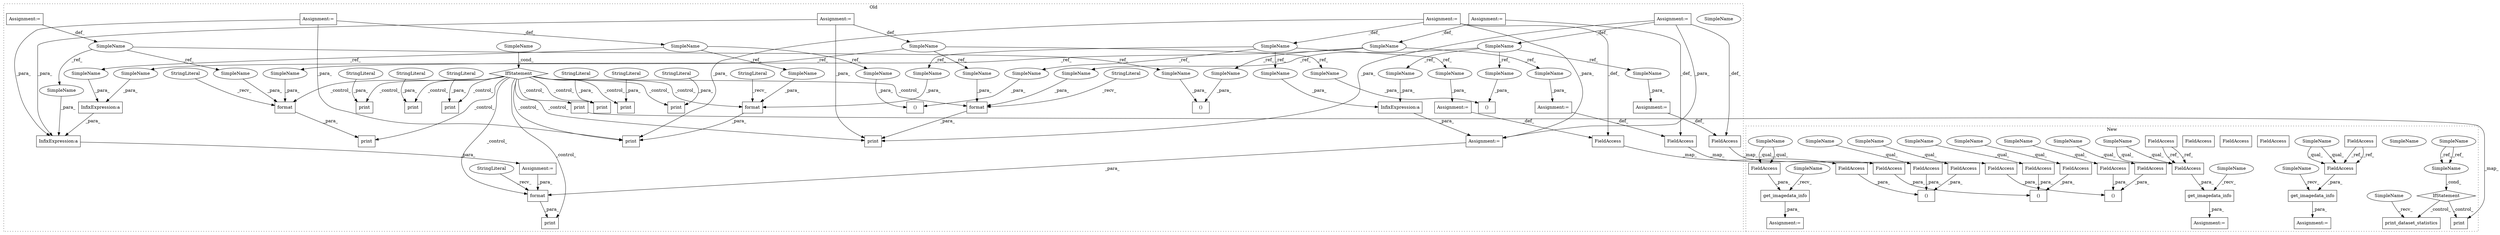 digraph G {
subgraph cluster0 {
1 [label="()" a="106" s="1210" l="59" shape="box"];
4 [label="SimpleName" a="42" s="452" l="14" shape="ellipse"];
5 [label="format" a="32" s="1918,1954" l="7,1" shape="box"];
8 [label="print" a="32" s="1585,1613" l="6,1" shape="box"];
9 [label="InfixExpression:a" a="27" s="1465" l="3" shape="box"];
10 [label="format" a="32" s="1837,1873" l="7,1" shape="box"];
11 [label="SimpleName" a="42" s="550" l="14" shape="ellipse"];
12 [label="format" a="32" s="2133,2169" l="7,1" shape="box"];
13 [label="SimpleName" a="42" s="643" l="14" shape="ellipse"];
14 [label="()" a="106" s="1100" l="59" shape="box"];
15 [label="SimpleName" a="42" s="1568" l="7" shape="ellipse"];
16 [label="SimpleName" a="42" s="476" l="14" shape="ellipse"];
18 [label="print" a="32" s="2098,2170" l="6,1" shape="box"];
34 [label="IfStatement" a="25" s="1564,1575" l="4,2" shape="diamond"];
35 [label="print" a="32" s="1883,1955" l="6,1" shape="box"];
36 [label="Assignment:=" a="7" s="2321" l="1" shape="box"];
37 [label="print" a="32" s="1802,1874" l="6,1" shape="box"];
38 [label="Assignment:=" a="7" s="1449" l="1" shape="box"];
39 [label="print" a="32" s="1658,1698" l="6,1" shape="box"];
40 [label="Assignment:=" a="7" s="452" l="14" shape="box"];
41 [label="print" a="32" s="2049,2089" l="6,1" shape="box"];
43 [label="StringLiteral" a="45" s="2104" l="28" shape="ellipse"];
44 [label="print" a="32" s="1622,1649" l="6,1" shape="box"];
45 [label="StringLiteral" a="45" s="1808" l="28" shape="ellipse"];
46 [label="print" a="32" s="1753,1793" l="6,1" shape="box"];
47 [label="StringLiteral" a="45" s="1664" l="34" shape="ellipse"];
48 [label="print" a="32" s="2179,2219" l="6,1" shape="box"];
49 [label="StringLiteral" a="45" s="1628" l="21" shape="ellipse"];
50 [label="print" a="32" s="1707,1744" l="6,1" shape="box"];
51 [label="Assignment:=" a="7" s="1503" l="1" shape="box"];
54 [label="StringLiteral" a="45" s="1713" l="31" shape="ellipse"];
57 [label="StringLiteral" a="45" s="1889" l="28" shape="ellipse"];
58 [label="StringLiteral" a="45" s="2055" l="34" shape="ellipse"];
59 [label="StringLiteral" a="45" s="1759" l="34" shape="ellipse"];
61 [label="FieldAccess" a="22" s="2302" l="19" shape="box"];
62 [label="InfixExpression:a" a="27" s="1520" l="3" shape="box"];
63 [label="print" a="32" s="1964,2040" l="6,1" shape="box"];
64 [label="format" a="32" s="1999,2039" l="7,1" shape="box"];
65 [label="SimpleName" a="42" s="500" l="16" shape="ellipse"];
66 [label="()" a="106" s="1321" l="65" shape="box"];
67 [label="SimpleName" a="42" s="617" l="16" shape="ellipse"];
68 [label="Assignment:=" a="7" s="643" l="14" shape="box"];
69 [label="Assignment:=" a="7" s="2403" l="1" shape="box"];
70 [label="Assignment:=" a="7" s="476" l="14" shape="box"];
71 [label="Assignment:=" a="7" s="2361" l="1" shape="box"];
72 [label="StringLiteral" a="45" s="1970" l="28" shape="ellipse"];
73 [label="Assignment:=" a="7" s="550" l="14" shape="box"];
74 [label="StringLiteral" a="45" s="2185" l="34" shape="ellipse"];
75 [label="Assignment:=" a="7" s="617" l="16" shape="box"];
76 [label="FieldAccess" a="22" s="2342" l="19" shape="box"];
78 [label="FieldAccess" a="22" s="2382" l="21" shape="box"];
80 [label="InfixExpression:a" a="27" s="1538" l="3" shape="box"];
81 [label="Assignment:=" a="7" s="500" l="16" shape="box"];
83 [label="SimpleName" a="42" s="1859" l="14" shape="ellipse"];
84 [label="SimpleName" a="42" s="1145" l="14" shape="ellipse"];
85 [label="SimpleName" a="42" s="1506" l="14" shape="ellipse"];
87 [label="SimpleName" a="42" s="2006" l="16" shape="ellipse"];
88 [label="SimpleName" a="42" s="2404" l="16" shape="ellipse"];
89 [label="SimpleName" a="42" s="1341" l="16" shape="ellipse"];
90 [label="SimpleName" a="42" s="1568" l="7" shape="ellipse"];
92 [label="SimpleName" a="42" s="2322" l="14" shape="ellipse"];
93 [label="SimpleName" a="42" s="1844" l="14" shape="ellipse"];
94 [label="SimpleName" a="42" s="1118" l="14" shape="ellipse"];
95 [label="SimpleName" a="42" s="1451" l="14" shape="ellipse"];
109 [label="SimpleName" a="42" s="2023" l="16" shape="ellipse"];
110 [label="SimpleName" a="42" s="1541" l="16" shape="ellipse"];
111 [label="SimpleName" a="42" s="1370" l="16" shape="ellipse"];
113 [label="SimpleName" a="42" s="1255" l="14" shape="ellipse"];
114 [label="SimpleName" a="42" s="1940" l="14" shape="ellipse"];
115 [label="SimpleName" a="42" s="1523" l="14" shape="ellipse"];
116 [label="SimpleName" a="42" s="1228" l="14" shape="ellipse"];
117 [label="SimpleName" a="42" s="2362" l="14" shape="ellipse"];
118 [label="SimpleName" a="42" s="1925" l="14" shape="ellipse"];
119 [label="SimpleName" a="42" s="1468" l="14" shape="ellipse"];
label = "Old";
style="dotted";
}
subgraph cluster1 {
2 [label="print_dataset_statistics" a="32" s="1159,1203" l="25,1" shape="box"];
3 [label="get_imagedata_info" a="32" s="1512,1541" l="19,1" shape="box"];
6 [label="SimpleName" a="42" s="475" l="7" shape="ellipse"];
7 [label="print" a="32" s="1117,1145" l="6,1" shape="box"];
17 [label="SimpleName" a="42" s="1100" l="7" shape="ellipse"];
19 [label="FieldAccess" a="22" s="1486" l="19" shape="box"];
20 [label="()" a="106" s="1422" l="83" shape="box"];
21 [label="FieldAccess" a="22" s="1238" l="10" shape="box"];
22 [label="FieldAccess" a="22" s="1454" l="19" shape="box"];
23 [label="FieldAccess" a="22" s="1621" l="21" shape="box"];
24 [label="FieldAccess" a="22" s="1323" l="19" shape="box"];
25 [label="()" a="106" s="1553" l="89" shape="box"];
26 [label="FieldAccess" a="22" s="1587" l="21" shape="box"];
27 [label="FieldAccess" a="22" s="1216" l="10" shape="box"];
28 [label="()" a="106" s="1291" l="83" shape="box"];
29 [label="FieldAccess" a="22" s="1531" l="10" shape="box"];
30 [label="FieldAccess" a="22" s="1400" l="10" shape="box"];
31 [label="FieldAccess" a="22" s="1355" l="19" shape="box"];
32 [label="FieldAccess" a="22" s="1668" l="12" shape="box"];
33 [label="IfStatement" a="25" s="1096,1107" l="4,2" shape="diamond"];
42 [label="Assignment:=" a="7" s="1505" l="2" shape="box"];
52 [label="get_imagedata_info" a="32" s="1649,1680" l="19,1" shape="box"];
53 [label="Assignment:=" a="7" s="1642" l="2" shape="box"];
55 [label="get_imagedata_info" a="32" s="1381,1410" l="19,1" shape="box"];
56 [label="Assignment:=" a="7" s="1374" l="2" shape="box"];
60 [label="FieldAccess" a="22" s="1291" l="19" shape="box"];
77 [label="FieldAccess" a="22" s="1422" l="19" shape="box"];
79 [label="FieldAccess" a="22" s="1553" l="21" shape="box"];
82 [label="SimpleName" a="42" s="1100" l="7" shape="ellipse"];
86 [label="FieldAccess" a="22" s="1400" l="10" shape="box"];
91 [label="FieldAccess" a="22" s="1531" l="10" shape="box"];
96 [label="SimpleName" a="42" s="1507" l="4" shape="ellipse"];
97 [label="SimpleName" a="42" s="1154" l="4" shape="ellipse"];
98 [label="SimpleName" a="42" s="1376" l="4" shape="ellipse"];
99 [label="SimpleName" a="42" s="1400" l="4" shape="ellipse"];
100 [label="SimpleName" a="42" s="1531" l="4" shape="ellipse"];
101 [label="SimpleName" a="42" s="1454" l="4" shape="ellipse"];
102 [label="SimpleName" a="42" s="1355" l="4" shape="ellipse"];
103 [label="SimpleName" a="42" s="1486" l="4" shape="ellipse"];
104 [label="SimpleName" a="42" s="1587" l="4" shape="ellipse"];
105 [label="SimpleName" a="42" s="1668" l="4" shape="ellipse"];
106 [label="SimpleName" a="42" s="1644" l="4" shape="ellipse"];
107 [label="SimpleName" a="42" s="1621" l="4" shape="ellipse"];
108 [label="SimpleName" a="42" s="1323" l="4" shape="ellipse"];
112 [label="FieldAccess" a="22" s="1668" l="12" shape="box"];
label = "New";
style="dotted";
}
3 -> 42 [label="_para_"];
4 -> 116 [label="_ref_"];
4 -> 118 [label="_ref_"];
4 -> 117 [label="_ref_"];
4 -> 119 [label="_ref_"];
5 -> 35 [label="_para_"];
6 -> 82 [label="_ref_"];
6 -> 82 [label="_ref_"];
8 -> 7 [label="_map_"];
9 -> 38 [label="_para_"];
10 -> 37 [label="_para_"];
11 -> 114 [label="_ref_"];
11 -> 115 [label="_ref_"];
11 -> 113 [label="_ref_"];
12 -> 18 [label="_para_"];
13 -> 92 [label="_ref_"];
13 -> 93 [label="_ref_"];
13 -> 94 [label="_ref_"];
13 -> 95 [label="_ref_"];
16 -> 83 [label="_ref_"];
16 -> 84 [label="_ref_"];
16 -> 85 [label="_ref_"];
19 -> 20 [label="_para_"];
21 -> 91 [label="_ref_"];
21 -> 91 [label="_ref_"];
22 -> 20 [label="_para_"];
23 -> 25 [label="_para_"];
24 -> 28 [label="_para_"];
26 -> 25 [label="_para_"];
27 -> 86 [label="_ref_"];
27 -> 86 [label="_ref_"];
31 -> 28 [label="_para_"];
33 -> 2 [label="_control_"];
33 -> 7 [label="_control_"];
34 -> 41 [label="_control_"];
34 -> 18 [label="_control_"];
34 -> 5 [label="_control_"];
34 -> 50 [label="_control_"];
34 -> 10 [label="_control_"];
34 -> 35 [label="_control_"];
34 -> 37 [label="_control_"];
34 -> 46 [label="_control_"];
34 -> 63 [label="_control_"];
34 -> 48 [label="_control_"];
34 -> 8 [label="_control_"];
34 -> 64 [label="_control_"];
34 -> 12 [label="_control_"];
34 -> 44 [label="_control_"];
34 -> 39 [label="_control_"];
36 -> 61 [label="_def_"];
38 -> 12 [label="_para_"];
40 -> 4 [label="_def_"];
40 -> 76 [label="_def_"];
40 -> 35 [label="_para_"];
40 -> 38 [label="_para_"];
43 -> 12 [label="_recv_"];
45 -> 10 [label="_recv_"];
47 -> 39 [label="_para_"];
49 -> 44 [label="_para_"];
51 -> 12 [label="_para_"];
52 -> 53 [label="_para_"];
54 -> 50 [label="_para_"];
55 -> 56 [label="_para_"];
57 -> 5 [label="_recv_"];
58 -> 41 [label="_para_"];
59 -> 46 [label="_para_"];
60 -> 28 [label="_para_"];
61 -> 60 [label="_map_"];
62 -> 80 [label="_para_"];
64 -> 63 [label="_para_"];
65 -> 110 [label="_ref_"];
65 -> 111 [label="_ref_"];
65 -> 109 [label="_ref_"];
67 -> 89 [label="_ref_"];
67 -> 88 [label="_ref_"];
67 -> 87 [label="_ref_"];
68 -> 13 [label="_def_"];
68 -> 37 [label="_para_"];
68 -> 38 [label="_para_"];
68 -> 61 [label="_def_"];
69 -> 78 [label="_def_"];
70 -> 37 [label="_para_"];
70 -> 16 [label="_def_"];
70 -> 80 [label="_para_"];
71 -> 76 [label="_def_"];
72 -> 64 [label="_recv_"];
73 -> 80 [label="_para_"];
73 -> 11 [label="_def_"];
73 -> 35 [label="_para_"];
74 -> 48 [label="_para_"];
75 -> 67 [label="_def_"];
75 -> 78 [label="_def_"];
76 -> 77 [label="_map_"];
77 -> 20 [label="_para_"];
78 -> 79 [label="_map_"];
79 -> 25 [label="_para_"];
80 -> 51 [label="_para_"];
81 -> 65 [label="_def_"];
82 -> 33 [label="_cond_"];
83 -> 10 [label="_para_"];
84 -> 14 [label="_para_"];
85 -> 62 [label="_para_"];
86 -> 55 [label="_para_"];
87 -> 64 [label="_para_"];
88 -> 69 [label="_para_"];
89 -> 66 [label="_para_"];
90 -> 34 [label="_cond_"];
91 -> 3 [label="_para_"];
92 -> 36 [label="_para_"];
93 -> 10 [label="_para_"];
94 -> 14 [label="_para_"];
95 -> 9 [label="_para_"];
96 -> 3 [label="_recv_"];
97 -> 2 [label="_recv_"];
98 -> 55 [label="_recv_"];
99 -> 86 [label="_qual_"];
99 -> 86 [label="_qual_"];
100 -> 91 [label="_qual_"];
100 -> 91 [label="_qual_"];
101 -> 22 [label="_qual_"];
102 -> 31 [label="_qual_"];
103 -> 19 [label="_qual_"];
104 -> 26 [label="_qual_"];
105 -> 112 [label="_qual_"];
105 -> 112 [label="_qual_"];
106 -> 52 [label="_recv_"];
107 -> 23 [label="_qual_"];
108 -> 24 [label="_qual_"];
109 -> 64 [label="_para_"];
110 -> 80 [label="_para_"];
111 -> 66 [label="_para_"];
112 -> 52 [label="_para_"];
113 -> 1 [label="_para_"];
114 -> 5 [label="_para_"];
115 -> 62 [label="_para_"];
116 -> 1 [label="_para_"];
117 -> 71 [label="_para_"];
118 -> 5 [label="_para_"];
119 -> 9 [label="_para_"];
}